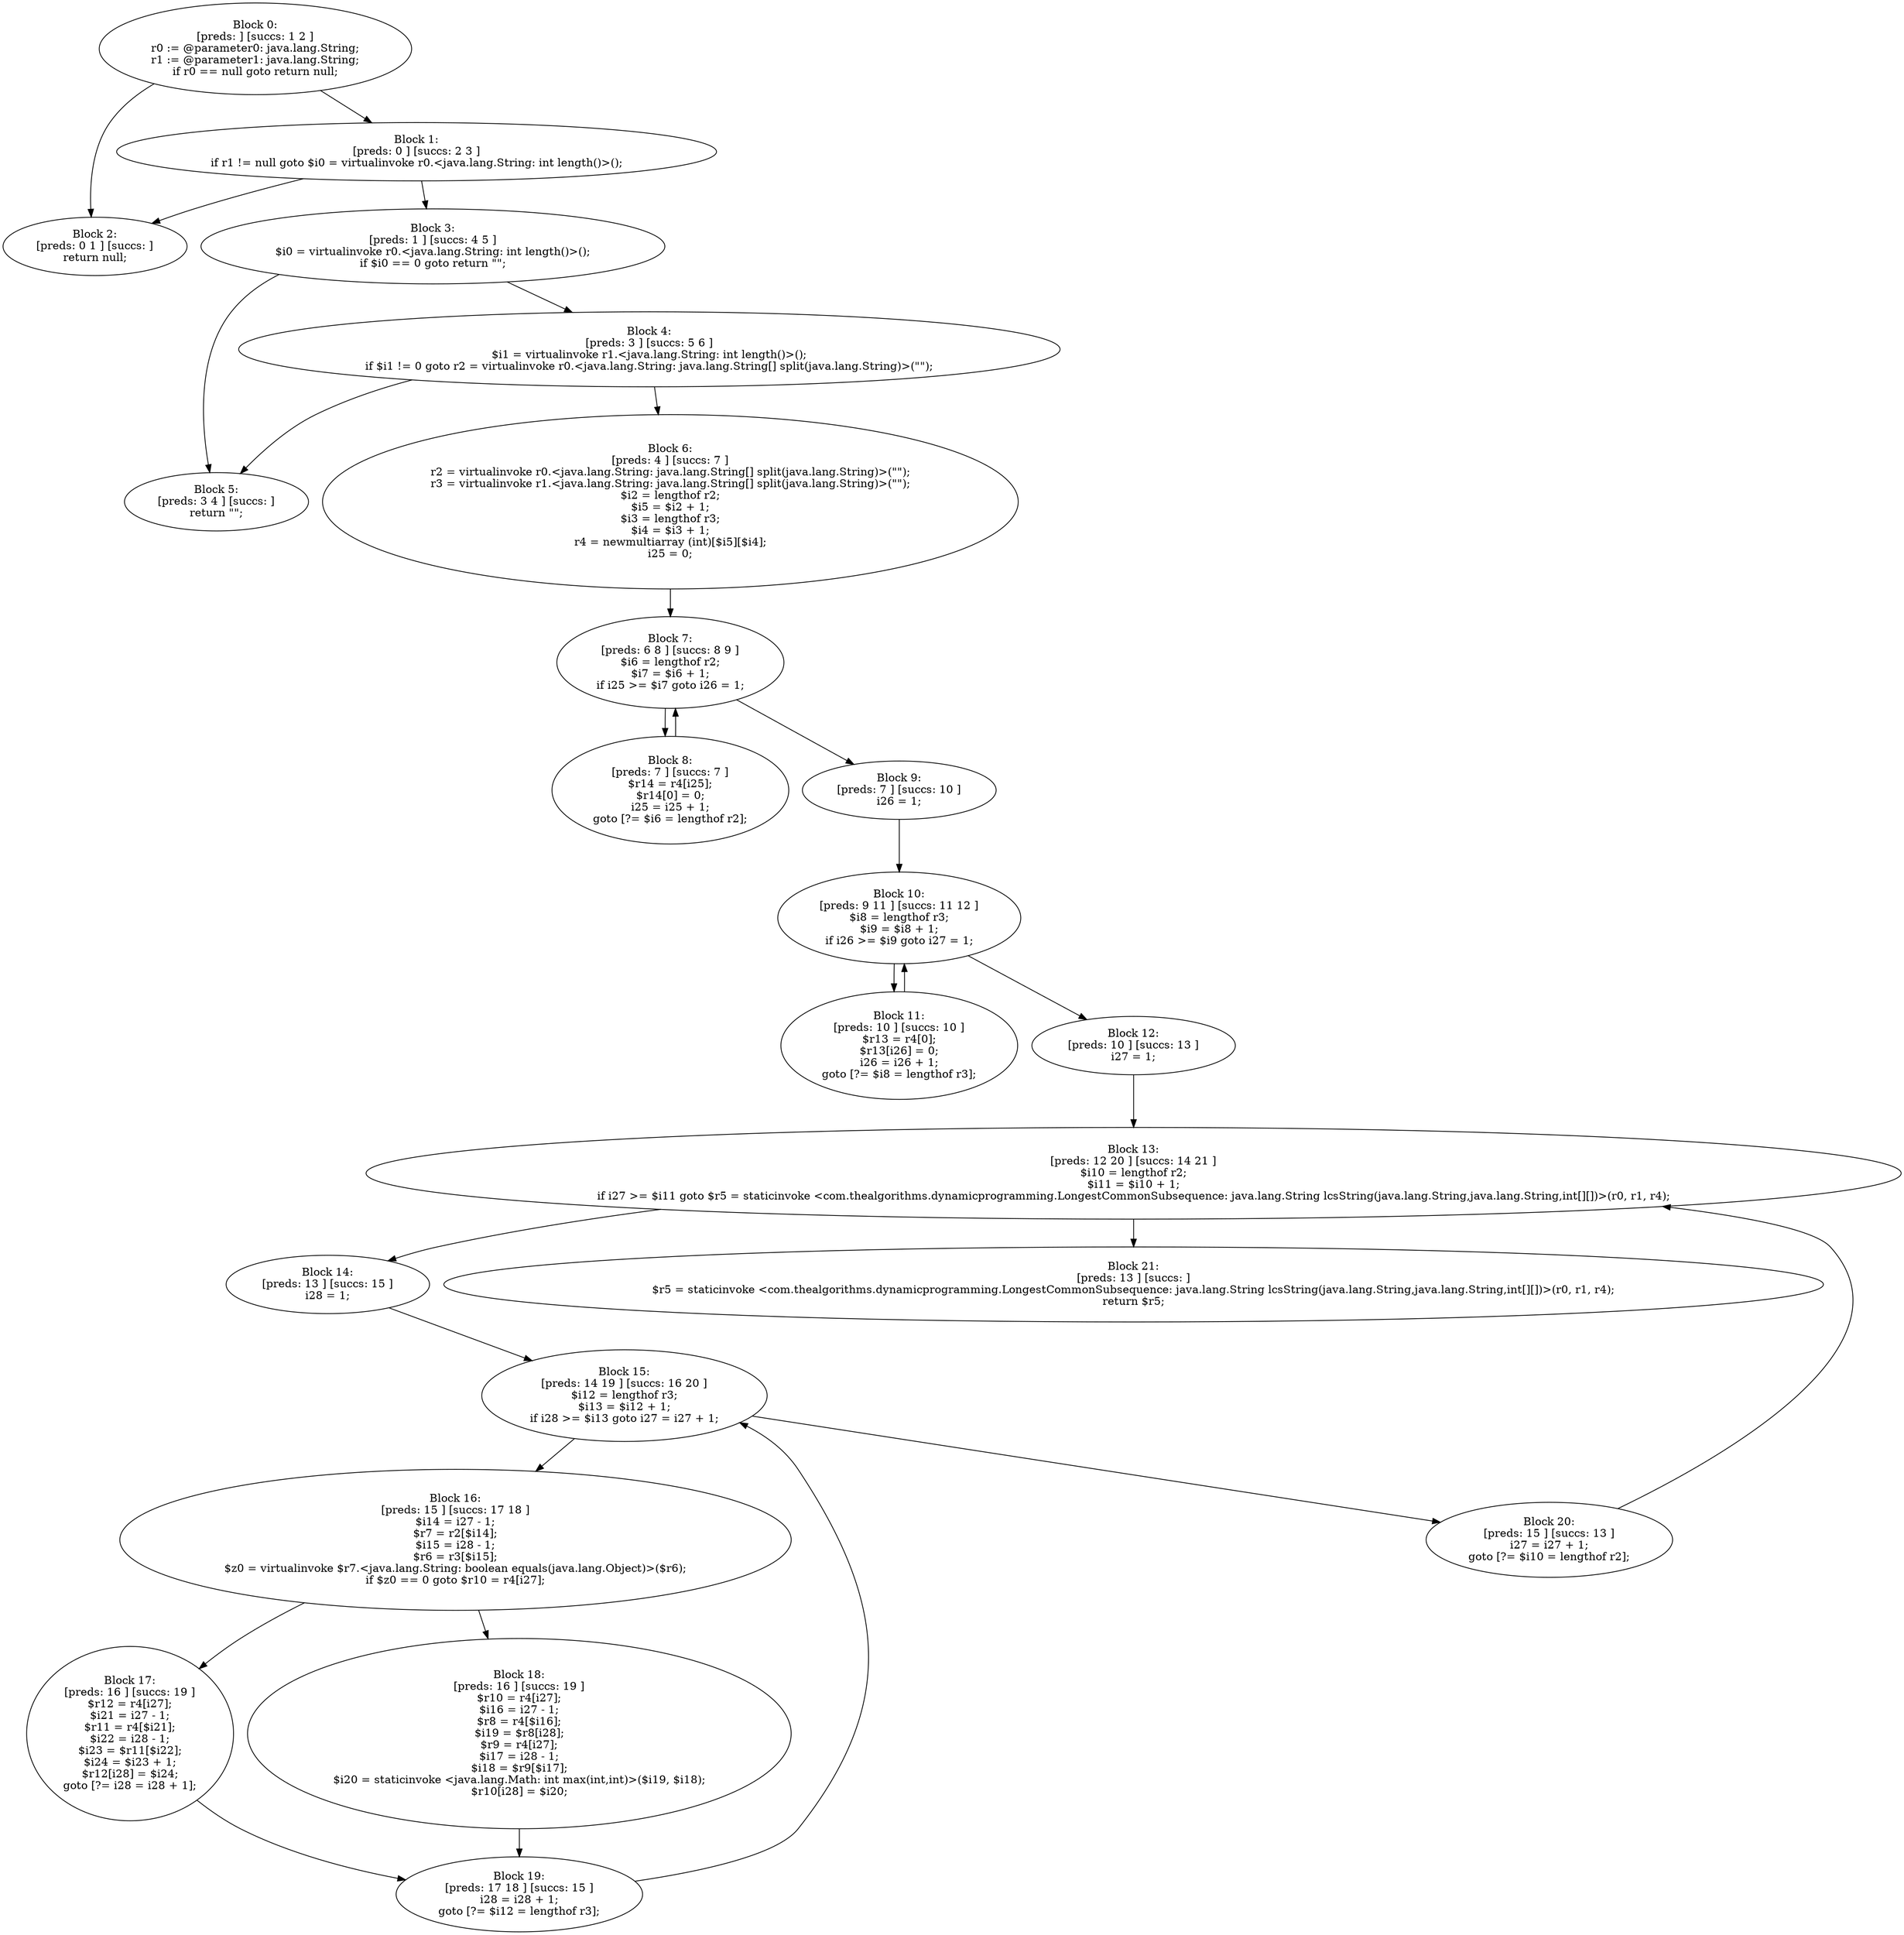 digraph "unitGraph" {
    "Block 0:
[preds: ] [succs: 1 2 ]
r0 := @parameter0: java.lang.String;
r1 := @parameter1: java.lang.String;
if r0 == null goto return null;
"
    "Block 1:
[preds: 0 ] [succs: 2 3 ]
if r1 != null goto $i0 = virtualinvoke r0.<java.lang.String: int length()>();
"
    "Block 2:
[preds: 0 1 ] [succs: ]
return null;
"
    "Block 3:
[preds: 1 ] [succs: 4 5 ]
$i0 = virtualinvoke r0.<java.lang.String: int length()>();
if $i0 == 0 goto return \"\";
"
    "Block 4:
[preds: 3 ] [succs: 5 6 ]
$i1 = virtualinvoke r1.<java.lang.String: int length()>();
if $i1 != 0 goto r2 = virtualinvoke r0.<java.lang.String: java.lang.String[] split(java.lang.String)>(\"\");
"
    "Block 5:
[preds: 3 4 ] [succs: ]
return \"\";
"
    "Block 6:
[preds: 4 ] [succs: 7 ]
r2 = virtualinvoke r0.<java.lang.String: java.lang.String[] split(java.lang.String)>(\"\");
r3 = virtualinvoke r1.<java.lang.String: java.lang.String[] split(java.lang.String)>(\"\");
$i2 = lengthof r2;
$i5 = $i2 + 1;
$i3 = lengthof r3;
$i4 = $i3 + 1;
r4 = newmultiarray (int)[$i5][$i4];
i25 = 0;
"
    "Block 7:
[preds: 6 8 ] [succs: 8 9 ]
$i6 = lengthof r2;
$i7 = $i6 + 1;
if i25 >= $i7 goto i26 = 1;
"
    "Block 8:
[preds: 7 ] [succs: 7 ]
$r14 = r4[i25];
$r14[0] = 0;
i25 = i25 + 1;
goto [?= $i6 = lengthof r2];
"
    "Block 9:
[preds: 7 ] [succs: 10 ]
i26 = 1;
"
    "Block 10:
[preds: 9 11 ] [succs: 11 12 ]
$i8 = lengthof r3;
$i9 = $i8 + 1;
if i26 >= $i9 goto i27 = 1;
"
    "Block 11:
[preds: 10 ] [succs: 10 ]
$r13 = r4[0];
$r13[i26] = 0;
i26 = i26 + 1;
goto [?= $i8 = lengthof r3];
"
    "Block 12:
[preds: 10 ] [succs: 13 ]
i27 = 1;
"
    "Block 13:
[preds: 12 20 ] [succs: 14 21 ]
$i10 = lengthof r2;
$i11 = $i10 + 1;
if i27 >= $i11 goto $r5 = staticinvoke <com.thealgorithms.dynamicprogramming.LongestCommonSubsequence: java.lang.String lcsString(java.lang.String,java.lang.String,int[][])>(r0, r1, r4);
"
    "Block 14:
[preds: 13 ] [succs: 15 ]
i28 = 1;
"
    "Block 15:
[preds: 14 19 ] [succs: 16 20 ]
$i12 = lengthof r3;
$i13 = $i12 + 1;
if i28 >= $i13 goto i27 = i27 + 1;
"
    "Block 16:
[preds: 15 ] [succs: 17 18 ]
$i14 = i27 - 1;
$r7 = r2[$i14];
$i15 = i28 - 1;
$r6 = r3[$i15];
$z0 = virtualinvoke $r7.<java.lang.String: boolean equals(java.lang.Object)>($r6);
if $z0 == 0 goto $r10 = r4[i27];
"
    "Block 17:
[preds: 16 ] [succs: 19 ]
$r12 = r4[i27];
$i21 = i27 - 1;
$r11 = r4[$i21];
$i22 = i28 - 1;
$i23 = $r11[$i22];
$i24 = $i23 + 1;
$r12[i28] = $i24;
goto [?= i28 = i28 + 1];
"
    "Block 18:
[preds: 16 ] [succs: 19 ]
$r10 = r4[i27];
$i16 = i27 - 1;
$r8 = r4[$i16];
$i19 = $r8[i28];
$r9 = r4[i27];
$i17 = i28 - 1;
$i18 = $r9[$i17];
$i20 = staticinvoke <java.lang.Math: int max(int,int)>($i19, $i18);
$r10[i28] = $i20;
"
    "Block 19:
[preds: 17 18 ] [succs: 15 ]
i28 = i28 + 1;
goto [?= $i12 = lengthof r3];
"
    "Block 20:
[preds: 15 ] [succs: 13 ]
i27 = i27 + 1;
goto [?= $i10 = lengthof r2];
"
    "Block 21:
[preds: 13 ] [succs: ]
$r5 = staticinvoke <com.thealgorithms.dynamicprogramming.LongestCommonSubsequence: java.lang.String lcsString(java.lang.String,java.lang.String,int[][])>(r0, r1, r4);
return $r5;
"
    "Block 0:
[preds: ] [succs: 1 2 ]
r0 := @parameter0: java.lang.String;
r1 := @parameter1: java.lang.String;
if r0 == null goto return null;
"->"Block 1:
[preds: 0 ] [succs: 2 3 ]
if r1 != null goto $i0 = virtualinvoke r0.<java.lang.String: int length()>();
";
    "Block 0:
[preds: ] [succs: 1 2 ]
r0 := @parameter0: java.lang.String;
r1 := @parameter1: java.lang.String;
if r0 == null goto return null;
"->"Block 2:
[preds: 0 1 ] [succs: ]
return null;
";
    "Block 1:
[preds: 0 ] [succs: 2 3 ]
if r1 != null goto $i0 = virtualinvoke r0.<java.lang.String: int length()>();
"->"Block 2:
[preds: 0 1 ] [succs: ]
return null;
";
    "Block 1:
[preds: 0 ] [succs: 2 3 ]
if r1 != null goto $i0 = virtualinvoke r0.<java.lang.String: int length()>();
"->"Block 3:
[preds: 1 ] [succs: 4 5 ]
$i0 = virtualinvoke r0.<java.lang.String: int length()>();
if $i0 == 0 goto return \"\";
";
    "Block 3:
[preds: 1 ] [succs: 4 5 ]
$i0 = virtualinvoke r0.<java.lang.String: int length()>();
if $i0 == 0 goto return \"\";
"->"Block 4:
[preds: 3 ] [succs: 5 6 ]
$i1 = virtualinvoke r1.<java.lang.String: int length()>();
if $i1 != 0 goto r2 = virtualinvoke r0.<java.lang.String: java.lang.String[] split(java.lang.String)>(\"\");
";
    "Block 3:
[preds: 1 ] [succs: 4 5 ]
$i0 = virtualinvoke r0.<java.lang.String: int length()>();
if $i0 == 0 goto return \"\";
"->"Block 5:
[preds: 3 4 ] [succs: ]
return \"\";
";
    "Block 4:
[preds: 3 ] [succs: 5 6 ]
$i1 = virtualinvoke r1.<java.lang.String: int length()>();
if $i1 != 0 goto r2 = virtualinvoke r0.<java.lang.String: java.lang.String[] split(java.lang.String)>(\"\");
"->"Block 5:
[preds: 3 4 ] [succs: ]
return \"\";
";
    "Block 4:
[preds: 3 ] [succs: 5 6 ]
$i1 = virtualinvoke r1.<java.lang.String: int length()>();
if $i1 != 0 goto r2 = virtualinvoke r0.<java.lang.String: java.lang.String[] split(java.lang.String)>(\"\");
"->"Block 6:
[preds: 4 ] [succs: 7 ]
r2 = virtualinvoke r0.<java.lang.String: java.lang.String[] split(java.lang.String)>(\"\");
r3 = virtualinvoke r1.<java.lang.String: java.lang.String[] split(java.lang.String)>(\"\");
$i2 = lengthof r2;
$i5 = $i2 + 1;
$i3 = lengthof r3;
$i4 = $i3 + 1;
r4 = newmultiarray (int)[$i5][$i4];
i25 = 0;
";
    "Block 6:
[preds: 4 ] [succs: 7 ]
r2 = virtualinvoke r0.<java.lang.String: java.lang.String[] split(java.lang.String)>(\"\");
r3 = virtualinvoke r1.<java.lang.String: java.lang.String[] split(java.lang.String)>(\"\");
$i2 = lengthof r2;
$i5 = $i2 + 1;
$i3 = lengthof r3;
$i4 = $i3 + 1;
r4 = newmultiarray (int)[$i5][$i4];
i25 = 0;
"->"Block 7:
[preds: 6 8 ] [succs: 8 9 ]
$i6 = lengthof r2;
$i7 = $i6 + 1;
if i25 >= $i7 goto i26 = 1;
";
    "Block 7:
[preds: 6 8 ] [succs: 8 9 ]
$i6 = lengthof r2;
$i7 = $i6 + 1;
if i25 >= $i7 goto i26 = 1;
"->"Block 8:
[preds: 7 ] [succs: 7 ]
$r14 = r4[i25];
$r14[0] = 0;
i25 = i25 + 1;
goto [?= $i6 = lengthof r2];
";
    "Block 7:
[preds: 6 8 ] [succs: 8 9 ]
$i6 = lengthof r2;
$i7 = $i6 + 1;
if i25 >= $i7 goto i26 = 1;
"->"Block 9:
[preds: 7 ] [succs: 10 ]
i26 = 1;
";
    "Block 8:
[preds: 7 ] [succs: 7 ]
$r14 = r4[i25];
$r14[0] = 0;
i25 = i25 + 1;
goto [?= $i6 = lengthof r2];
"->"Block 7:
[preds: 6 8 ] [succs: 8 9 ]
$i6 = lengthof r2;
$i7 = $i6 + 1;
if i25 >= $i7 goto i26 = 1;
";
    "Block 9:
[preds: 7 ] [succs: 10 ]
i26 = 1;
"->"Block 10:
[preds: 9 11 ] [succs: 11 12 ]
$i8 = lengthof r3;
$i9 = $i8 + 1;
if i26 >= $i9 goto i27 = 1;
";
    "Block 10:
[preds: 9 11 ] [succs: 11 12 ]
$i8 = lengthof r3;
$i9 = $i8 + 1;
if i26 >= $i9 goto i27 = 1;
"->"Block 11:
[preds: 10 ] [succs: 10 ]
$r13 = r4[0];
$r13[i26] = 0;
i26 = i26 + 1;
goto [?= $i8 = lengthof r3];
";
    "Block 10:
[preds: 9 11 ] [succs: 11 12 ]
$i8 = lengthof r3;
$i9 = $i8 + 1;
if i26 >= $i9 goto i27 = 1;
"->"Block 12:
[preds: 10 ] [succs: 13 ]
i27 = 1;
";
    "Block 11:
[preds: 10 ] [succs: 10 ]
$r13 = r4[0];
$r13[i26] = 0;
i26 = i26 + 1;
goto [?= $i8 = lengthof r3];
"->"Block 10:
[preds: 9 11 ] [succs: 11 12 ]
$i8 = lengthof r3;
$i9 = $i8 + 1;
if i26 >= $i9 goto i27 = 1;
";
    "Block 12:
[preds: 10 ] [succs: 13 ]
i27 = 1;
"->"Block 13:
[preds: 12 20 ] [succs: 14 21 ]
$i10 = lengthof r2;
$i11 = $i10 + 1;
if i27 >= $i11 goto $r5 = staticinvoke <com.thealgorithms.dynamicprogramming.LongestCommonSubsequence: java.lang.String lcsString(java.lang.String,java.lang.String,int[][])>(r0, r1, r4);
";
    "Block 13:
[preds: 12 20 ] [succs: 14 21 ]
$i10 = lengthof r2;
$i11 = $i10 + 1;
if i27 >= $i11 goto $r5 = staticinvoke <com.thealgorithms.dynamicprogramming.LongestCommonSubsequence: java.lang.String lcsString(java.lang.String,java.lang.String,int[][])>(r0, r1, r4);
"->"Block 14:
[preds: 13 ] [succs: 15 ]
i28 = 1;
";
    "Block 13:
[preds: 12 20 ] [succs: 14 21 ]
$i10 = lengthof r2;
$i11 = $i10 + 1;
if i27 >= $i11 goto $r5 = staticinvoke <com.thealgorithms.dynamicprogramming.LongestCommonSubsequence: java.lang.String lcsString(java.lang.String,java.lang.String,int[][])>(r0, r1, r4);
"->"Block 21:
[preds: 13 ] [succs: ]
$r5 = staticinvoke <com.thealgorithms.dynamicprogramming.LongestCommonSubsequence: java.lang.String lcsString(java.lang.String,java.lang.String,int[][])>(r0, r1, r4);
return $r5;
";
    "Block 14:
[preds: 13 ] [succs: 15 ]
i28 = 1;
"->"Block 15:
[preds: 14 19 ] [succs: 16 20 ]
$i12 = lengthof r3;
$i13 = $i12 + 1;
if i28 >= $i13 goto i27 = i27 + 1;
";
    "Block 15:
[preds: 14 19 ] [succs: 16 20 ]
$i12 = lengthof r3;
$i13 = $i12 + 1;
if i28 >= $i13 goto i27 = i27 + 1;
"->"Block 16:
[preds: 15 ] [succs: 17 18 ]
$i14 = i27 - 1;
$r7 = r2[$i14];
$i15 = i28 - 1;
$r6 = r3[$i15];
$z0 = virtualinvoke $r7.<java.lang.String: boolean equals(java.lang.Object)>($r6);
if $z0 == 0 goto $r10 = r4[i27];
";
    "Block 15:
[preds: 14 19 ] [succs: 16 20 ]
$i12 = lengthof r3;
$i13 = $i12 + 1;
if i28 >= $i13 goto i27 = i27 + 1;
"->"Block 20:
[preds: 15 ] [succs: 13 ]
i27 = i27 + 1;
goto [?= $i10 = lengthof r2];
";
    "Block 16:
[preds: 15 ] [succs: 17 18 ]
$i14 = i27 - 1;
$r7 = r2[$i14];
$i15 = i28 - 1;
$r6 = r3[$i15];
$z0 = virtualinvoke $r7.<java.lang.String: boolean equals(java.lang.Object)>($r6);
if $z0 == 0 goto $r10 = r4[i27];
"->"Block 17:
[preds: 16 ] [succs: 19 ]
$r12 = r4[i27];
$i21 = i27 - 1;
$r11 = r4[$i21];
$i22 = i28 - 1;
$i23 = $r11[$i22];
$i24 = $i23 + 1;
$r12[i28] = $i24;
goto [?= i28 = i28 + 1];
";
    "Block 16:
[preds: 15 ] [succs: 17 18 ]
$i14 = i27 - 1;
$r7 = r2[$i14];
$i15 = i28 - 1;
$r6 = r3[$i15];
$z0 = virtualinvoke $r7.<java.lang.String: boolean equals(java.lang.Object)>($r6);
if $z0 == 0 goto $r10 = r4[i27];
"->"Block 18:
[preds: 16 ] [succs: 19 ]
$r10 = r4[i27];
$i16 = i27 - 1;
$r8 = r4[$i16];
$i19 = $r8[i28];
$r9 = r4[i27];
$i17 = i28 - 1;
$i18 = $r9[$i17];
$i20 = staticinvoke <java.lang.Math: int max(int,int)>($i19, $i18);
$r10[i28] = $i20;
";
    "Block 17:
[preds: 16 ] [succs: 19 ]
$r12 = r4[i27];
$i21 = i27 - 1;
$r11 = r4[$i21];
$i22 = i28 - 1;
$i23 = $r11[$i22];
$i24 = $i23 + 1;
$r12[i28] = $i24;
goto [?= i28 = i28 + 1];
"->"Block 19:
[preds: 17 18 ] [succs: 15 ]
i28 = i28 + 1;
goto [?= $i12 = lengthof r3];
";
    "Block 18:
[preds: 16 ] [succs: 19 ]
$r10 = r4[i27];
$i16 = i27 - 1;
$r8 = r4[$i16];
$i19 = $r8[i28];
$r9 = r4[i27];
$i17 = i28 - 1;
$i18 = $r9[$i17];
$i20 = staticinvoke <java.lang.Math: int max(int,int)>($i19, $i18);
$r10[i28] = $i20;
"->"Block 19:
[preds: 17 18 ] [succs: 15 ]
i28 = i28 + 1;
goto [?= $i12 = lengthof r3];
";
    "Block 19:
[preds: 17 18 ] [succs: 15 ]
i28 = i28 + 1;
goto [?= $i12 = lengthof r3];
"->"Block 15:
[preds: 14 19 ] [succs: 16 20 ]
$i12 = lengthof r3;
$i13 = $i12 + 1;
if i28 >= $i13 goto i27 = i27 + 1;
";
    "Block 20:
[preds: 15 ] [succs: 13 ]
i27 = i27 + 1;
goto [?= $i10 = lengthof r2];
"->"Block 13:
[preds: 12 20 ] [succs: 14 21 ]
$i10 = lengthof r2;
$i11 = $i10 + 1;
if i27 >= $i11 goto $r5 = staticinvoke <com.thealgorithms.dynamicprogramming.LongestCommonSubsequence: java.lang.String lcsString(java.lang.String,java.lang.String,int[][])>(r0, r1, r4);
";
}
